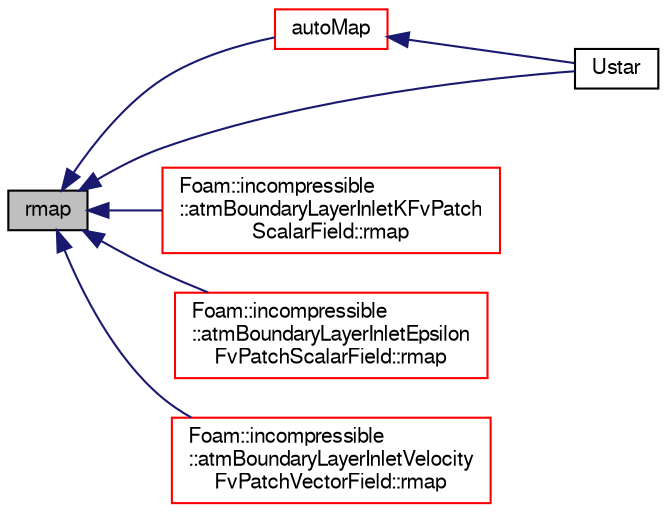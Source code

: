 digraph "rmap"
{
  bgcolor="transparent";
  edge [fontname="FreeSans",fontsize="10",labelfontname="FreeSans",labelfontsize="10"];
  node [fontname="FreeSans",fontsize="10",shape=record];
  rankdir="LR";
  Node99 [label="rmap",height=0.2,width=0.4,color="black", fillcolor="grey75", style="filled", fontcolor="black"];
  Node99 -> Node100 [dir="back",color="midnightblue",fontsize="10",style="solid",fontname="FreeSans"];
  Node100 [label="autoMap",height=0.2,width=0.4,color="red",URL="$a30926.html#a0ab0c43ce90d756c88dd81e3d0a9eef5",tooltip="Map (and resize as needed) from self given a mapping object. "];
  Node100 -> Node110 [dir="back",color="midnightblue",fontsize="10",style="solid",fontname="FreeSans"];
  Node110 [label="Ustar",height=0.2,width=0.4,color="black",URL="$a30926.html#a164ad05c3eacffbd5bc38ccc163a680e",tooltip="Return friction velocity. "];
  Node99 -> Node111 [dir="back",color="midnightblue",fontsize="10",style="solid",fontname="FreeSans"];
  Node111 [label="Foam::incompressible\l::atmBoundaryLayerInletKFvPatch\lScalarField::rmap",height=0.2,width=0.4,color="red",URL="$a30934.html#a713277715ccc0a5ef466b0516d44731f",tooltip="Reverse map the given fvPatchField onto this fvPatchField. "];
  Node99 -> Node112 [dir="back",color="midnightblue",fontsize="10",style="solid",fontname="FreeSans"];
  Node112 [label="Foam::incompressible\l::atmBoundaryLayerInletEpsilon\lFvPatchScalarField::rmap",height=0.2,width=0.4,color="red",URL="$a30930.html#a713277715ccc0a5ef466b0516d44731f",tooltip="Reverse map the given fvPatchField onto this fvPatchField. "];
  Node99 -> Node113 [dir="back",color="midnightblue",fontsize="10",style="solid",fontname="FreeSans"];
  Node113 [label="Foam::incompressible\l::atmBoundaryLayerInletVelocity\lFvPatchVectorField::rmap",height=0.2,width=0.4,color="red",URL="$a30938.html#a4fe41b169c41bfcd4311c1d1e27a96ed",tooltip="Reverse map the given fvPatchField onto this fvPatchField. "];
  Node99 -> Node110 [dir="back",color="midnightblue",fontsize="10",style="solid",fontname="FreeSans"];
}
